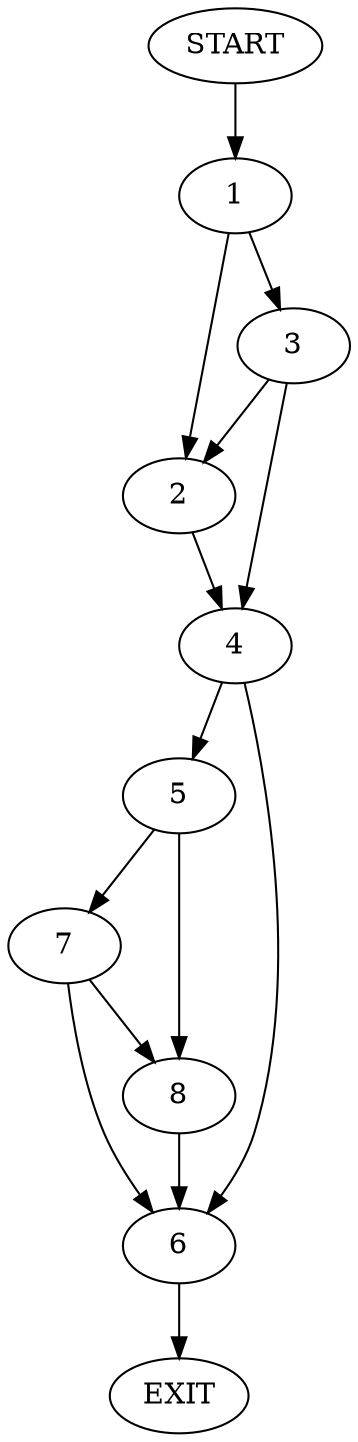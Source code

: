 digraph {
0 [label="START"]
9 [label="EXIT"]
0 -> 1
1 -> 2
1 -> 3
2 -> 4
3 -> 2
3 -> 4
4 -> 5
4 -> 6
5 -> 7
5 -> 8
6 -> 9
7 -> 6
7 -> 8
8 -> 6
}
